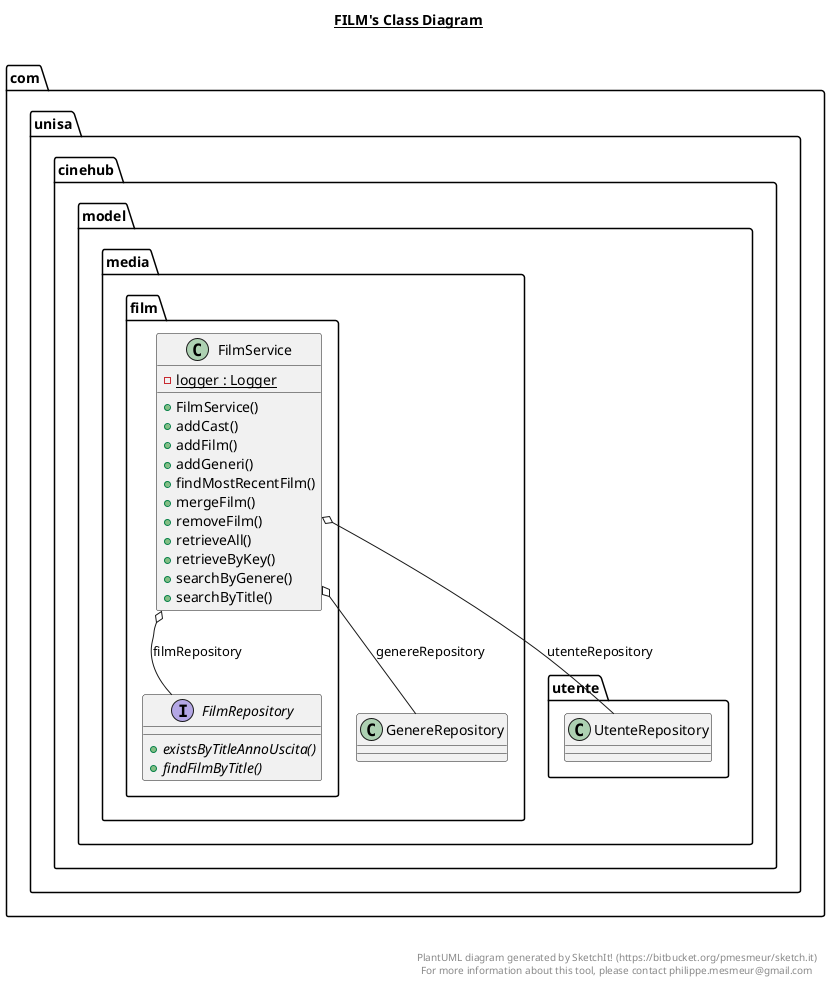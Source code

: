 @startuml

title __FILM's Class Diagram__\n

  namespace com.unisa.cinehub {
    namespace model.media {
      namespace film {
        interface com.unisa.cinehub.model.media.film.FilmRepository {
            {abstract} + existsByTitleAnnoUscita()
            {abstract} + findFilmByTitle()
        }
      }
    }
  }
  

  namespace com.unisa.cinehub {
    namespace model.media {
      namespace film {
        class com.unisa.cinehub.model.media.film.FilmService {
            {static} - logger : Logger
            + FilmService()
            + addCast()
            + addFilm()
            + addGeneri()
            + findMostRecentFilm()
            + mergeFilm()
            + removeFilm()
            + retrieveAll()
            + retrieveByKey()
            + searchByGenere()
            + searchByTitle()
        }
      }
    }
  }
  

  com.unisa.cinehub.model.media.film.FilmService o-- com.unisa.cinehub.model.media.film.FilmRepository : filmRepository
  com.unisa.cinehub.model.media.film.FilmService o-- com.unisa.cinehub.model.media.GenereRepository : genereRepository
  com.unisa.cinehub.model.media.film.FilmService o-- com.unisa.cinehub.model.utente.UtenteRepository : utenteRepository


right footer


PlantUML diagram generated by SketchIt! (https://bitbucket.org/pmesmeur/sketch.it)
For more information about this tool, please contact philippe.mesmeur@gmail.com
endfooter

@enduml
